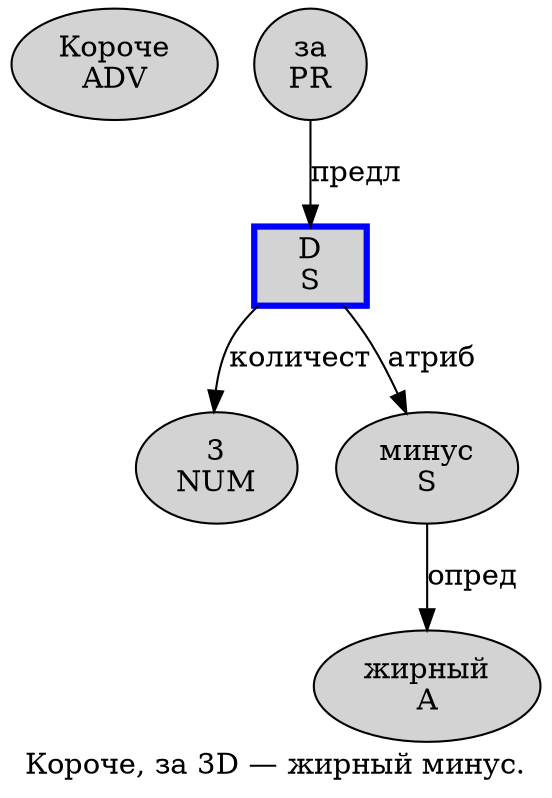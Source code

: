 digraph SENTENCE_4953 {
	graph [label="Короче, за 3D — жирный минус."]
	node [style=filled]
		0 [label="Короче
ADV" color="" fillcolor=lightgray penwidth=1 shape=ellipse]
		2 [label="за
PR" color="" fillcolor=lightgray penwidth=1 shape=ellipse]
		3 [label="3
NUM" color="" fillcolor=lightgray penwidth=1 shape=ellipse]
		4 [label="D
S" color=blue fillcolor=lightgray penwidth=3 shape=box]
		6 [label="жирный
A" color="" fillcolor=lightgray penwidth=1 shape=ellipse]
		7 [label="минус
S" color="" fillcolor=lightgray penwidth=1 shape=ellipse]
			4 -> 3 [label="количест"]
			4 -> 7 [label="атриб"]
			2 -> 4 [label="предл"]
			7 -> 6 [label="опред"]
}